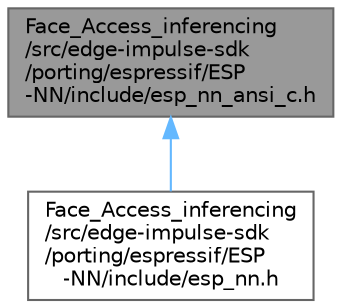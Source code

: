 digraph "Face_Access_inferencing/src/edge-impulse-sdk/porting/espressif/ESP-NN/include/esp_nn_ansi_c.h"
{
 // LATEX_PDF_SIZE
  bgcolor="transparent";
  edge [fontname=Helvetica,fontsize=10,labelfontname=Helvetica,labelfontsize=10];
  node [fontname=Helvetica,fontsize=10,shape=box,height=0.2,width=0.4];
  Node1 [id="Node000001",label="Face_Access_inferencing\l/src/edge-impulse-sdk\l/porting/espressif/ESP\l-NN/include/esp_nn_ansi_c.h",height=0.2,width=0.4,color="gray40", fillcolor="grey60", style="filled", fontcolor="black",tooltip=" "];
  Node1 -> Node2 [id="edge2_Node000001_Node000002",dir="back",color="steelblue1",style="solid",tooltip=" "];
  Node2 [id="Node000002",label="Face_Access_inferencing\l/src/edge-impulse-sdk\l/porting/espressif/ESP\l-NN/include/esp_nn.h",height=0.2,width=0.4,color="grey40", fillcolor="white", style="filled",URL="$esp__nn_8h.html",tooltip=" "];
}
